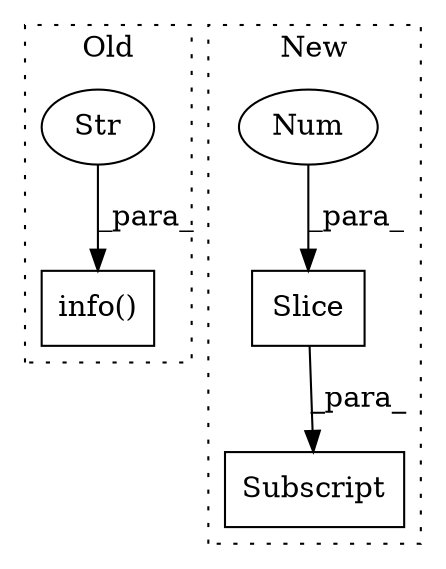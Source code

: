 digraph G {
subgraph cluster0 {
1 [label="info()" a="75" s="857,892" l="12,1" shape="box"];
4 [label="Str" a="66" s="869" l="23" shape="ellipse"];
label = "Old";
style="dotted";
}
subgraph cluster1 {
2 [label="Slice" a="80" s="617" l="2" shape="box"];
3 [label="Subscript" a="63" s="599,0" l="21,0" shape="box"];
5 [label="Num" a="76" s="617" l="1" shape="ellipse"];
label = "New";
style="dotted";
}
2 -> 3 [label="_para_"];
4 -> 1 [label="_para_"];
5 -> 2 [label="_para_"];
}